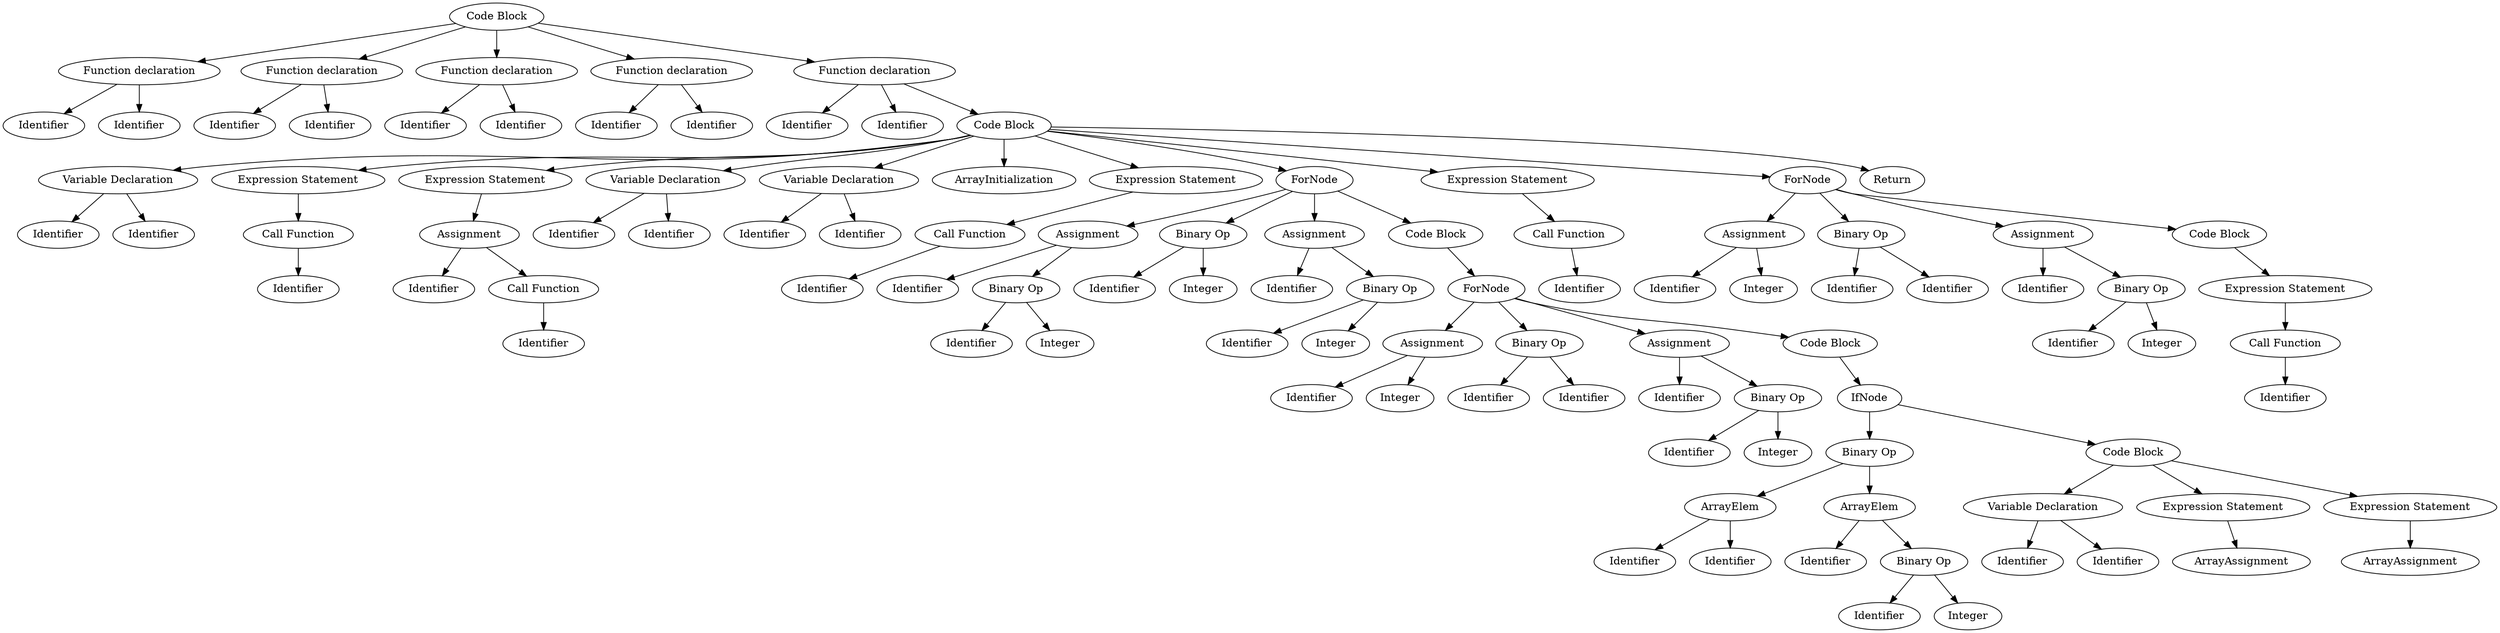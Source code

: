 #@startdot
digraph AST{
node4[label="Code Block"]
node3[label="Function declaration"]
node1[label="Identifier"]
node2[label="Identifier"]
node3->node1
node3->node2
node4->node3
node13[label="Function declaration"]
node5[label="Identifier"]
node6[label="Identifier"]
node13->node5
node13->node6
node4->node13
node19[label="Function declaration"]
node14[label="Identifier"]
node15[label="Identifier"]
node19->node14
node19->node15
node4->node19
node25[label="Function declaration"]
node20[label="Identifier"]
node21[label="Identifier"]
node25->node20
node25->node21
node4->node25
node145[label="Function declaration"]
node26[label="Identifier"]
node27[label="Identifier"]
node31[label="Code Block"]
node30[label="Variable Declaration"]
node28[label="Identifier"]
node29[label="Identifier"]
node30->node28
node30->node29
node31->node30
node35[label="Expression Statement"]
node34[label="Call Function"]
node32[label="Identifier"]
node34->node32
node35->node34
node31->node35
node40[label="Expression Statement"]
node39[label="Assignment"]
node36[label="Identifier"]
node38[label="Call Function"]
node37[label="Identifier"]
node38->node37
node39->node36
node39->node38
node40->node39
node31->node40
node43[label="Variable Declaration"]
node41[label="Identifier"]
node42[label="Identifier"]
node43->node41
node43->node42
node31->node43
node46[label="Variable Declaration"]
node44[label="Identifier"]
node45[label="Identifier"]
node46->node44
node46->node45
node31->node46
node50[label="ArrayInitialization"]
node31->node50
node55[label="Expression Statement"]
node54[label="Call Function"]
node51[label="Identifier"]
node54->node51
node55->node54
node31->node55
node118[label="ForNode"]
node60[label="Assignment"]
node56[label="Identifier"]
node59[label="Binary Op"]
node57[label="Identifier"]
node58[label="Integer"]
node59->node57
node59->node58
node60->node56
node60->node59
node118->node60
node63[label="Binary Op"]
node61[label="Identifier"]
node62[label="Integer"]
node63->node61
node63->node62
node118->node63
node68[label="Assignment"]
node64[label="Identifier"]
node67[label="Binary Op"]
node65[label="Identifier"]
node66[label="Integer"]
node67->node65
node67->node66
node68->node64
node68->node67
node118->node68
node117[label="Code Block"]
node116[label="ForNode"]
node71[label="Assignment"]
node69[label="Identifier"]
node70[label="Integer"]
node71->node69
node71->node70
node116->node71
node74[label="Binary Op"]
node72[label="Identifier"]
node73[label="Identifier"]
node74->node72
node74->node73
node116->node74
node79[label="Assignment"]
node75[label="Identifier"]
node78[label="Binary Op"]
node76[label="Identifier"]
node77[label="Integer"]
node78->node76
node78->node77
node79->node75
node79->node78
node116->node79
node115[label="Code Block"]
node114[label="IfNode"]
node88[label="Binary Op"]
node82[label="ArrayElem"]
node80[label="Identifier"]
node81[label="Identifier"]
node82->node80
node82->node81
node87[label="ArrayElem"]
node83[label="Identifier"]
node86[label="Binary Op"]
node84[label="Identifier"]
node85[label="Integer"]
node86->node84
node86->node85
node87->node83
node87->node86
node88->node82
node88->node87
node114->node88
node95[label="Code Block"]
node94[label="Variable Declaration"]
node89[label="Identifier"]
node90[label="Identifier"]
node94->node89
node94->node90
node95->node94
node105[label="Expression Statement"]
node104[label="ArrayAssignment"]
node105->node104
node95->node105
node113[label="Expression Statement"]
node112[label="ArrayAssignment"]
node113->node112
node95->node113
node114->node95
node115->node114
node116->node115
node117->node116
node118->node117
node31->node118
node122[label="Expression Statement"]
node121[label="Call Function"]
node119[label="Identifier"]
node121->node119
node122->node121
node31->node122
node142[label="ForNode"]
node125[label="Assignment"]
node123[label="Identifier"]
node124[label="Integer"]
node125->node123
node125->node124
node142->node125
node128[label="Binary Op"]
node126[label="Identifier"]
node127[label="Identifier"]
node128->node126
node128->node127
node142->node128
node133[label="Assignment"]
node129[label="Identifier"]
node132[label="Binary Op"]
node130[label="Identifier"]
node131[label="Integer"]
node132->node130
node132->node131
node133->node129
node133->node132
node142->node133
node141[label="Code Block"]
node140[label="Expression Statement"]
node139[label="Call Function"]
node134[label="Identifier"]
node139->node134
node140->node139
node141->node140
node142->node141
node31->node142
node144[label="Return"]
node31->node144
node145->node31
node145->node26
node145->node27
node4->node145
}
#@enddot